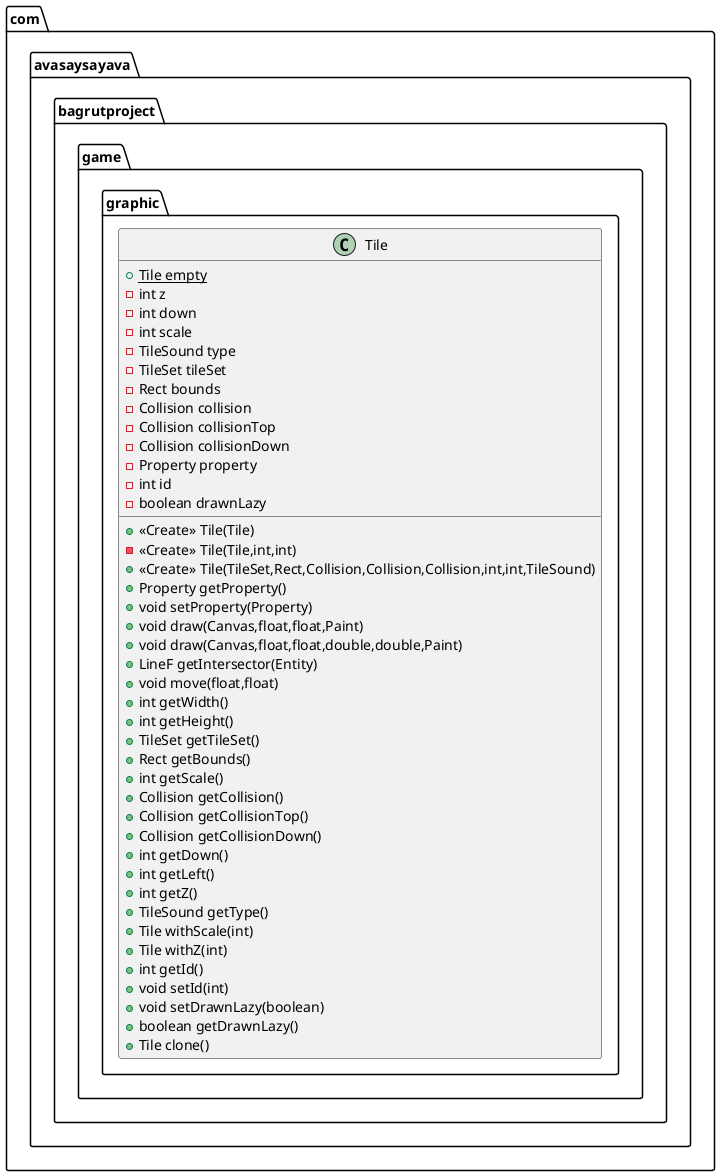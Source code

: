 @startuml
class com.avasaysayava.bagrutproject.game.graphic.Tile {
+ {static} Tile empty
- int z
- int down
- int scale
- TileSound type
- TileSet tileSet
- Rect bounds
- Collision collision
- Collision collisionTop
- Collision collisionDown
- Property property
- int id
- boolean drawnLazy
+ <<Create>> Tile(Tile)
- <<Create>> Tile(Tile,int,int)
+ <<Create>> Tile(TileSet,Rect,Collision,Collision,Collision,int,int,TileSound)
+ Property getProperty()
+ void setProperty(Property)
+ void draw(Canvas,float,float,Paint)
+ void draw(Canvas,float,float,double,double,Paint)
+ LineF getIntersector(Entity)
+ void move(float,float)
+ int getWidth()
+ int getHeight()
+ TileSet getTileSet()
+ Rect getBounds()
+ int getScale()
+ Collision getCollision()
+ Collision getCollisionTop()
+ Collision getCollisionDown()
+ int getDown()
+ int getLeft()
+ int getZ()
+ TileSound getType()
+ Tile withScale(int)
+ Tile withZ(int)
+ int getId()
+ void setId(int)
+ void setDrawnLazy(boolean)
+ boolean getDrawnLazy()
+ Tile clone()
}
@enduml
